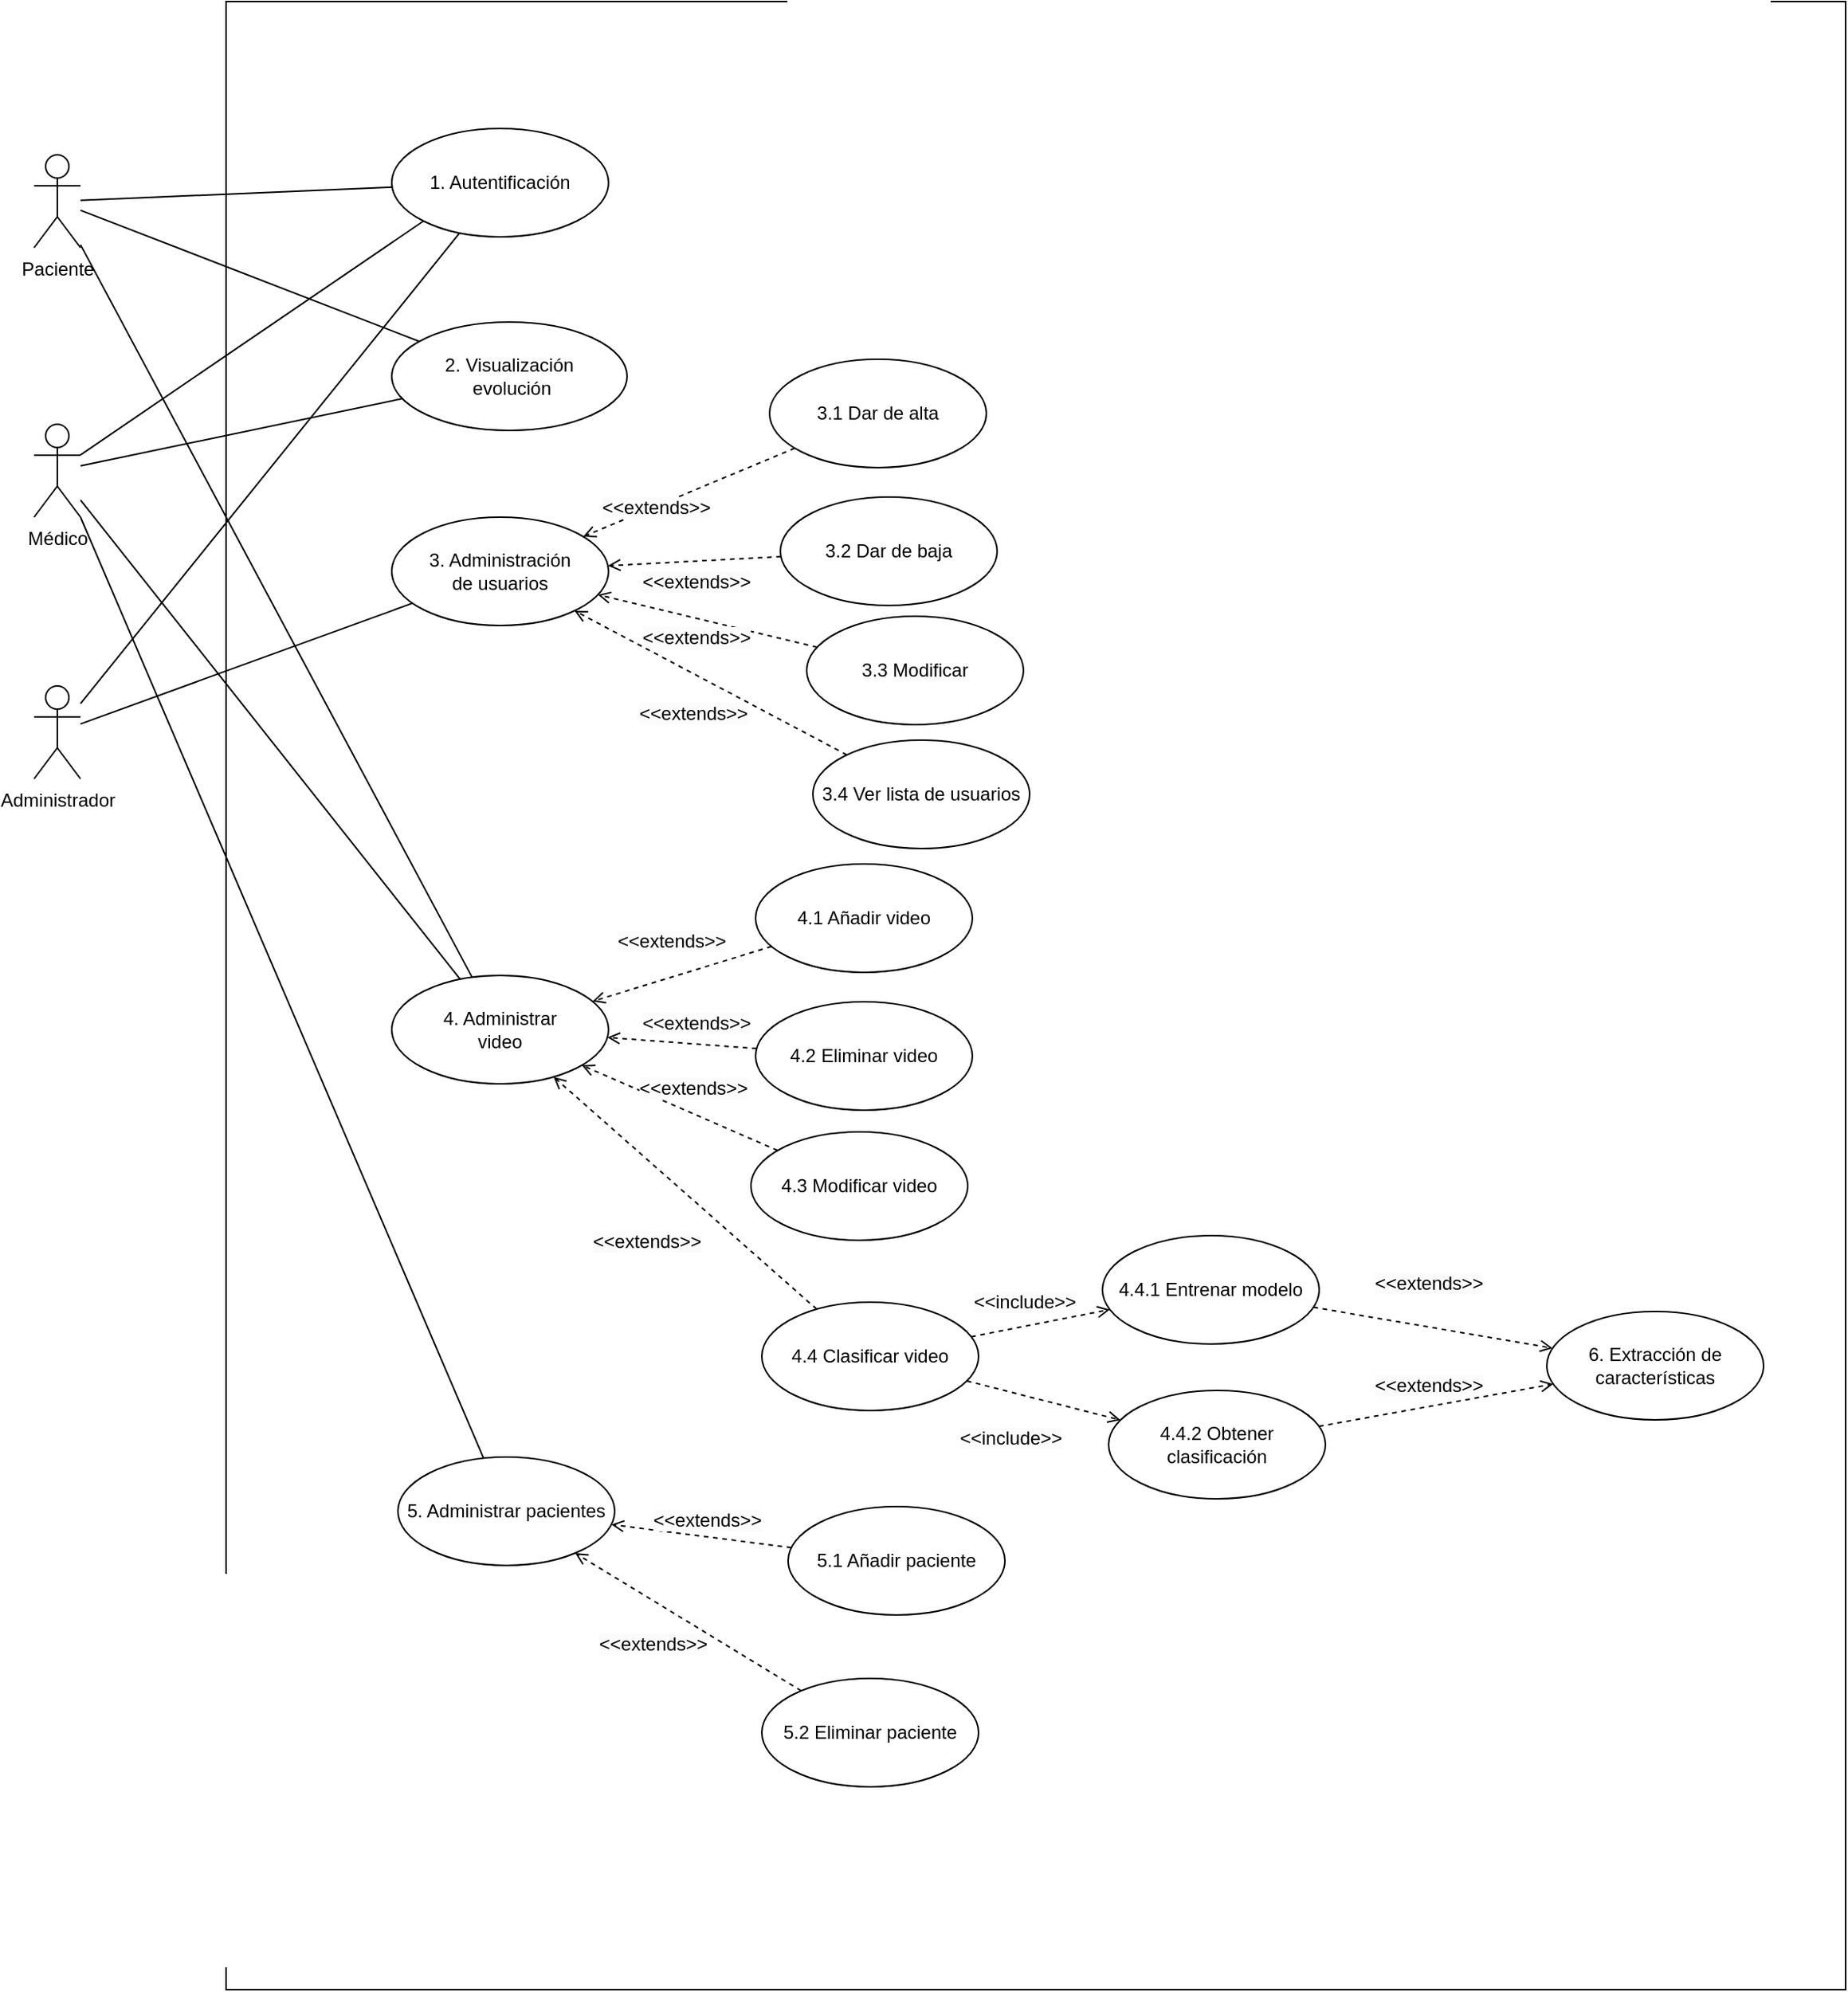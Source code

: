 <mxfile version="23.1.1" type="device" pages="2">
  <diagram name="Página-1" id="3yWqiNdTprwdkEcRoHAZ">
    <mxGraphModel dx="1380" dy="759" grid="0" gridSize="10" guides="1" tooltips="1" connect="1" arrows="1" fold="1" page="1" pageScale="1" pageWidth="827" pageHeight="1169" math="0" shadow="0">
      <root>
        <mxCell id="0" />
        <mxCell id="1" parent="0" />
        <mxCell id="o3dbjzflwRDQtXly97bw-8" value="" style="rounded=0;whiteSpace=wrap;html=1;" parent="1" vertex="1">
          <mxGeometry x="179" y="93" width="1046" height="1284" as="geometry" />
        </mxCell>
        <mxCell id="o3dbjzflwRDQtXly97bw-31" style="rounded=0;orthogonalLoop=1;jettySize=auto;html=1;endArrow=none;endFill=0;" parent="1" source="o3dbjzflwRDQtXly97bw-1" target="o3dbjzflwRDQtXly97bw-22" edge="1">
          <mxGeometry relative="1" as="geometry" />
        </mxCell>
        <mxCell id="o3dbjzflwRDQtXly97bw-44" style="rounded=0;orthogonalLoop=1;jettySize=auto;html=1;endArrow=none;endFill=0;" parent="1" source="o3dbjzflwRDQtXly97bw-1" target="o3dbjzflwRDQtXly97bw-27" edge="1">
          <mxGeometry relative="1" as="geometry" />
        </mxCell>
        <mxCell id="o3dbjzflwRDQtXly97bw-1" value="Paciente" style="shape=umlActor;verticalLabelPosition=bottom;verticalAlign=top;html=1;" parent="1" vertex="1">
          <mxGeometry x="55" y="192" width="30" height="60" as="geometry" />
        </mxCell>
        <mxCell id="o3dbjzflwRDQtXly97bw-19" style="rounded=0;orthogonalLoop=1;jettySize=auto;html=1;endArrow=none;endFill=0;entryX=0;entryY=1;entryDx=0;entryDy=0;" parent="1" source="o3dbjzflwRDQtXly97bw-2" target="o3dbjzflwRDQtXly97bw-12" edge="1">
          <mxGeometry relative="1" as="geometry" />
        </mxCell>
        <mxCell id="o3dbjzflwRDQtXly97bw-29" style="rounded=0;orthogonalLoop=1;jettySize=auto;html=1;endArrow=none;endFill=0;" parent="1" source="o3dbjzflwRDQtXly97bw-2" target="o3dbjzflwRDQtXly97bw-22" edge="1">
          <mxGeometry relative="1" as="geometry" />
        </mxCell>
        <mxCell id="o3dbjzflwRDQtXly97bw-43" style="rounded=0;orthogonalLoop=1;jettySize=auto;html=1;endArrow=none;endFill=0;" parent="1" source="o3dbjzflwRDQtXly97bw-2" target="o3dbjzflwRDQtXly97bw-27" edge="1">
          <mxGeometry relative="1" as="geometry" />
        </mxCell>
        <mxCell id="yI8puZWht6vocxC9g-dl-2" style="rounded=0;orthogonalLoop=1;jettySize=auto;html=1;exitX=1;exitY=1;exitDx=0;exitDy=0;exitPerimeter=0;endArrow=none;endFill=0;" parent="1" source="o3dbjzflwRDQtXly97bw-2" target="yI8puZWht6vocxC9g-dl-1" edge="1">
          <mxGeometry relative="1" as="geometry" />
        </mxCell>
        <mxCell id="o3dbjzflwRDQtXly97bw-2" value="Médico" style="shape=umlActor;verticalLabelPosition=bottom;verticalAlign=top;html=1;" parent="1" vertex="1">
          <mxGeometry x="55" y="366" width="30" height="60" as="geometry" />
        </mxCell>
        <mxCell id="o3dbjzflwRDQtXly97bw-33" style="rounded=0;orthogonalLoop=1;jettySize=auto;html=1;endArrow=none;endFill=0;" parent="1" source="o3dbjzflwRDQtXly97bw-3" target="o3dbjzflwRDQtXly97bw-26" edge="1">
          <mxGeometry relative="1" as="geometry" />
        </mxCell>
        <mxCell id="o3dbjzflwRDQtXly97bw-3" value="Administrador" style="shape=umlActor;verticalLabelPosition=bottom;verticalAlign=top;html=1;" parent="1" vertex="1">
          <mxGeometry x="55" y="535" width="30" height="60" as="geometry" />
        </mxCell>
        <mxCell id="o3dbjzflwRDQtXly97bw-12" value="1. Autentificación" style="ellipse;whiteSpace=wrap;html=1;" parent="1" vertex="1">
          <mxGeometry x="286" y="175" width="140" height="70" as="geometry" />
        </mxCell>
        <mxCell id="o3dbjzflwRDQtXly97bw-17" style="rounded=0;orthogonalLoop=1;jettySize=auto;html=1;endArrow=none;endFill=0;" parent="1" source="o3dbjzflwRDQtXly97bw-3" target="o3dbjzflwRDQtXly97bw-12" edge="1">
          <mxGeometry relative="1" as="geometry" />
        </mxCell>
        <mxCell id="o3dbjzflwRDQtXly97bw-21" style="rounded=0;orthogonalLoop=1;jettySize=auto;html=1;endArrow=none;endFill=0;" parent="1" source="o3dbjzflwRDQtXly97bw-1" target="o3dbjzflwRDQtXly97bw-12" edge="1">
          <mxGeometry relative="1" as="geometry" />
        </mxCell>
        <mxCell id="o3dbjzflwRDQtXly97bw-22" value="2. Visualización&lt;br&gt;&amp;nbsp;evolución" style="ellipse;whiteSpace=wrap;html=1;" parent="1" vertex="1">
          <mxGeometry x="286" y="300" width="152" height="70" as="geometry" />
        </mxCell>
        <mxCell id="o3dbjzflwRDQtXly97bw-26" value="3. Administración&lt;br&gt;de usuarios" style="ellipse;whiteSpace=wrap;html=1;" parent="1" vertex="1">
          <mxGeometry x="286" y="426" width="140" height="70" as="geometry" />
        </mxCell>
        <mxCell id="o3dbjzflwRDQtXly97bw-27" value="4. Administrar &lt;br&gt;video" style="ellipse;whiteSpace=wrap;html=1;" parent="1" vertex="1">
          <mxGeometry x="286" y="722" width="140" height="70" as="geometry" />
        </mxCell>
        <mxCell id="o3dbjzflwRDQtXly97bw-37" style="rounded=0;orthogonalLoop=1;jettySize=auto;html=1;dashed=1;endArrow=open;endFill=0;" parent="1" source="o3dbjzflwRDQtXly97bw-34" target="o3dbjzflwRDQtXly97bw-26" edge="1">
          <mxGeometry relative="1" as="geometry" />
        </mxCell>
        <mxCell id="o3dbjzflwRDQtXly97bw-34" value="3.1 Dar de alta" style="ellipse;whiteSpace=wrap;html=1;" parent="1" vertex="1">
          <mxGeometry x="530" y="324" width="140" height="70" as="geometry" />
        </mxCell>
        <mxCell id="o3dbjzflwRDQtXly97bw-38" style="rounded=0;orthogonalLoop=1;jettySize=auto;html=1;dashed=1;endArrow=open;endFill=0;" parent="1" source="o3dbjzflwRDQtXly97bw-35" target="o3dbjzflwRDQtXly97bw-26" edge="1">
          <mxGeometry relative="1" as="geometry" />
        </mxCell>
        <mxCell id="o3dbjzflwRDQtXly97bw-35" value="3.2 Dar de baja" style="ellipse;whiteSpace=wrap;html=1;" parent="1" vertex="1">
          <mxGeometry x="537" y="413" width="140" height="70" as="geometry" />
        </mxCell>
        <mxCell id="o3dbjzflwRDQtXly97bw-39" style="rounded=0;orthogonalLoop=1;jettySize=auto;html=1;dashed=1;endArrow=open;endFill=0;" parent="1" source="o3dbjzflwRDQtXly97bw-36" target="o3dbjzflwRDQtXly97bw-26" edge="1">
          <mxGeometry relative="1" as="geometry" />
        </mxCell>
        <mxCell id="o3dbjzflwRDQtXly97bw-36" value="3.3 Modificar" style="ellipse;whiteSpace=wrap;html=1;" parent="1" vertex="1">
          <mxGeometry x="554" y="490" width="140" height="70" as="geometry" />
        </mxCell>
        <mxCell id="o3dbjzflwRDQtXly97bw-40" value="&lt;span style=&quot;color: rgb(0, 0, 0); font-family: Helvetica; font-size: 12px; font-style: normal; font-variant-ligatures: normal; font-variant-caps: normal; font-weight: 400; letter-spacing: normal; orphans: 2; text-align: center; text-indent: 0px; text-transform: none; widows: 2; word-spacing: 0px; -webkit-text-stroke-width: 0px; background-color: rgb(251, 251, 251); text-decoration-thickness: initial; text-decoration-style: initial; text-decoration-color: initial; float: none; display: inline !important;&quot;&gt;&amp;lt;&amp;lt;extends&amp;gt;&amp;gt;&lt;/span&gt;" style="text;whiteSpace=wrap;html=1;" parent="1" vertex="1">
          <mxGeometry x="420" y="406" width="98" height="36" as="geometry" />
        </mxCell>
        <mxCell id="o3dbjzflwRDQtXly97bw-41" value="&lt;span style=&quot;color: rgb(0, 0, 0); font-family: Helvetica; font-size: 12px; font-style: normal; font-variant-ligatures: normal; font-variant-caps: normal; font-weight: 400; letter-spacing: normal; orphans: 2; text-align: center; text-indent: 0px; text-transform: none; widows: 2; word-spacing: 0px; -webkit-text-stroke-width: 0px; background-color: rgb(251, 251, 251); text-decoration-thickness: initial; text-decoration-style: initial; text-decoration-color: initial; float: none; display: inline !important;&quot;&gt;&amp;lt;&amp;lt;extends&amp;gt;&amp;gt;&lt;/span&gt;" style="text;whiteSpace=wrap;html=1;" parent="1" vertex="1">
          <mxGeometry x="446" y="454" width="98" height="36" as="geometry" />
        </mxCell>
        <mxCell id="o3dbjzflwRDQtXly97bw-42" value="&lt;span style=&quot;color: rgb(0, 0, 0); font-family: Helvetica; font-size: 12px; font-style: normal; font-variant-ligatures: normal; font-variant-caps: normal; font-weight: 400; letter-spacing: normal; orphans: 2; text-align: center; text-indent: 0px; text-transform: none; widows: 2; word-spacing: 0px; -webkit-text-stroke-width: 0px; background-color: rgb(251, 251, 251); text-decoration-thickness: initial; text-decoration-style: initial; text-decoration-color: initial; float: none; display: inline !important;&quot;&gt;&amp;lt;&amp;lt;extends&amp;gt;&amp;gt;&lt;/span&gt;" style="text;whiteSpace=wrap;html=1;" parent="1" vertex="1">
          <mxGeometry x="446" y="490" width="98" height="36" as="geometry" />
        </mxCell>
        <mxCell id="o3dbjzflwRDQtXly97bw-49" style="rounded=0;orthogonalLoop=1;jettySize=auto;html=1;dashed=1;endArrow=open;endFill=0;" parent="1" source="o3dbjzflwRDQtXly97bw-45" target="o3dbjzflwRDQtXly97bw-27" edge="1">
          <mxGeometry relative="1" as="geometry" />
        </mxCell>
        <mxCell id="o3dbjzflwRDQtXly97bw-45" value="4.1 Añadir video" style="ellipse;whiteSpace=wrap;html=1;" parent="1" vertex="1">
          <mxGeometry x="521" y="650" width="140" height="70" as="geometry" />
        </mxCell>
        <mxCell id="o3dbjzflwRDQtXly97bw-50" style="rounded=0;orthogonalLoop=1;jettySize=auto;html=1;dashed=1;endArrow=open;endFill=0;" parent="1" source="o3dbjzflwRDQtXly97bw-46" target="o3dbjzflwRDQtXly97bw-27" edge="1">
          <mxGeometry relative="1" as="geometry" />
        </mxCell>
        <mxCell id="o3dbjzflwRDQtXly97bw-46" value="4.2 Eliminar video" style="ellipse;whiteSpace=wrap;html=1;" parent="1" vertex="1">
          <mxGeometry x="521" y="739" width="140" height="70" as="geometry" />
        </mxCell>
        <mxCell id="o3dbjzflwRDQtXly97bw-51" style="rounded=0;orthogonalLoop=1;jettySize=auto;html=1;dashed=1;endArrow=open;endFill=0;" parent="1" source="o3dbjzflwRDQtXly97bw-47" target="o3dbjzflwRDQtXly97bw-27" edge="1">
          <mxGeometry relative="1" as="geometry" />
        </mxCell>
        <mxCell id="o3dbjzflwRDQtXly97bw-47" value="4.3 Modificar video" style="ellipse;whiteSpace=wrap;html=1;" parent="1" vertex="1">
          <mxGeometry x="518" y="823" width="140" height="70" as="geometry" />
        </mxCell>
        <mxCell id="o3dbjzflwRDQtXly97bw-52" style="rounded=0;orthogonalLoop=1;jettySize=auto;html=1;dashed=1;endArrow=open;endFill=0;" parent="1" source="o3dbjzflwRDQtXly97bw-48" target="o3dbjzflwRDQtXly97bw-27" edge="1">
          <mxGeometry relative="1" as="geometry" />
        </mxCell>
        <mxCell id="o3dbjzflwRDQtXly97bw-62" style="rounded=0;orthogonalLoop=1;jettySize=auto;html=1;dashed=1;endArrow=open;endFill=0;" parent="1" source="o3dbjzflwRDQtXly97bw-48" target="o3dbjzflwRDQtXly97bw-57" edge="1">
          <mxGeometry relative="1" as="geometry" />
        </mxCell>
        <mxCell id="o3dbjzflwRDQtXly97bw-63" style="rounded=0;orthogonalLoop=1;jettySize=auto;html=1;dashed=1;endArrow=open;endFill=0;" parent="1" source="o3dbjzflwRDQtXly97bw-48" target="o3dbjzflwRDQtXly97bw-61" edge="1">
          <mxGeometry relative="1" as="geometry" />
        </mxCell>
        <mxCell id="o3dbjzflwRDQtXly97bw-48" value="4.4 Clasificar video" style="ellipse;whiteSpace=wrap;html=1;" parent="1" vertex="1">
          <mxGeometry x="525" y="933" width="140" height="70" as="geometry" />
        </mxCell>
        <mxCell id="o3dbjzflwRDQtXly97bw-53" value="&lt;span style=&quot;color: rgb(0, 0, 0); font-family: Helvetica; font-size: 12px; font-style: normal; font-variant-ligatures: normal; font-variant-caps: normal; font-weight: 400; letter-spacing: normal; orphans: 2; text-align: center; text-indent: 0px; text-transform: none; widows: 2; word-spacing: 0px; -webkit-text-stroke-width: 0px; background-color: rgb(251, 251, 251); text-decoration-thickness: initial; text-decoration-style: initial; text-decoration-color: initial; float: none; display: inline !important;&quot;&gt;&amp;lt;&amp;lt;extends&amp;gt;&amp;gt;&lt;/span&gt;" style="text;whiteSpace=wrap;html=1;" parent="1" vertex="1">
          <mxGeometry x="430" y="686" width="98" height="36" as="geometry" />
        </mxCell>
        <mxCell id="o3dbjzflwRDQtXly97bw-54" value="&lt;span style=&quot;color: rgb(0, 0, 0); font-family: Helvetica; font-size: 12px; font-style: normal; font-variant-ligatures: normal; font-variant-caps: normal; font-weight: 400; letter-spacing: normal; orphans: 2; text-align: center; text-indent: 0px; text-transform: none; widows: 2; word-spacing: 0px; -webkit-text-stroke-width: 0px; background-color: rgb(251, 251, 251); text-decoration-thickness: initial; text-decoration-style: initial; text-decoration-color: initial; float: none; display: inline !important;&quot;&gt;&amp;lt;&amp;lt;extends&amp;gt;&amp;gt;&lt;/span&gt;" style="text;whiteSpace=wrap;html=1;" parent="1" vertex="1">
          <mxGeometry x="446" y="739" width="98" height="36" as="geometry" />
        </mxCell>
        <mxCell id="o3dbjzflwRDQtXly97bw-55" value="&lt;span style=&quot;color: rgb(0, 0, 0); font-family: Helvetica; font-size: 12px; font-style: normal; font-variant-ligatures: normal; font-variant-caps: normal; font-weight: 400; letter-spacing: normal; orphans: 2; text-align: center; text-indent: 0px; text-transform: none; widows: 2; word-spacing: 0px; -webkit-text-stroke-width: 0px; background-color: rgb(251, 251, 251); text-decoration-thickness: initial; text-decoration-style: initial; text-decoration-color: initial; float: none; display: inline !important;&quot;&gt;&amp;lt;&amp;lt;extends&amp;gt;&amp;gt;&lt;/span&gt;" style="text;whiteSpace=wrap;html=1;" parent="1" vertex="1">
          <mxGeometry x="444" y="781" width="98" height="36" as="geometry" />
        </mxCell>
        <mxCell id="o3dbjzflwRDQtXly97bw-56" value="&lt;span style=&quot;color: rgb(0, 0, 0); font-family: Helvetica; font-size: 12px; font-style: normal; font-variant-ligatures: normal; font-variant-caps: normal; font-weight: 400; letter-spacing: normal; orphans: 2; text-align: center; text-indent: 0px; text-transform: none; widows: 2; word-spacing: 0px; -webkit-text-stroke-width: 0px; background-color: rgb(251, 251, 251); text-decoration-thickness: initial; text-decoration-style: initial; text-decoration-color: initial; float: none; display: inline !important;&quot;&gt;&amp;lt;&amp;lt;extends&amp;gt;&amp;gt;&lt;/span&gt;" style="text;whiteSpace=wrap;html=1;" parent="1" vertex="1">
          <mxGeometry x="414" y="880" width="98" height="36" as="geometry" />
        </mxCell>
        <mxCell id="Bu2kThRFOokXUmRy2bMy-2" style="rounded=0;orthogonalLoop=1;jettySize=auto;html=1;dashed=1;endArrow=open;endFill=0;" parent="1" source="o3dbjzflwRDQtXly97bw-57" target="Bu2kThRFOokXUmRy2bMy-1" edge="1">
          <mxGeometry relative="1" as="geometry" />
        </mxCell>
        <mxCell id="o3dbjzflwRDQtXly97bw-57" value="4.4.1 Entrenar modelo" style="ellipse;whiteSpace=wrap;html=1;" parent="1" vertex="1">
          <mxGeometry x="745" y="890" width="140" height="70" as="geometry" />
        </mxCell>
        <mxCell id="o3dbjzflwRDQtXly97bw-58" value="3.4 Ver lista de usuarios" style="ellipse;whiteSpace=wrap;html=1;" parent="1" vertex="1">
          <mxGeometry x="558" y="570" width="140" height="70" as="geometry" />
        </mxCell>
        <mxCell id="o3dbjzflwRDQtXly97bw-59" value="&lt;span style=&quot;color: rgb(0, 0, 0); font-family: Helvetica; font-size: 12px; font-style: normal; font-variant-ligatures: normal; font-variant-caps: normal; font-weight: 400; letter-spacing: normal; orphans: 2; text-align: center; text-indent: 0px; text-transform: none; widows: 2; word-spacing: 0px; -webkit-text-stroke-width: 0px; background-color: rgb(251, 251, 251); text-decoration-thickness: initial; text-decoration-style: initial; text-decoration-color: initial; float: none; display: inline !important;&quot;&gt;&amp;lt;&amp;lt;extends&amp;gt;&amp;gt;&lt;/span&gt;" style="text;whiteSpace=wrap;html=1;" parent="1" vertex="1">
          <mxGeometry x="444" y="539" width="98" height="36" as="geometry" />
        </mxCell>
        <mxCell id="o3dbjzflwRDQtXly97bw-60" style="rounded=0;orthogonalLoop=1;jettySize=auto;html=1;dashed=1;endArrow=open;endFill=0;" parent="1" source="o3dbjzflwRDQtXly97bw-58" target="o3dbjzflwRDQtXly97bw-26" edge="1">
          <mxGeometry relative="1" as="geometry">
            <mxPoint x="541" y="713" as="sourcePoint" />
            <mxPoint x="426" y="749" as="targetPoint" />
          </mxGeometry>
        </mxCell>
        <mxCell id="Bu2kThRFOokXUmRy2bMy-3" style="rounded=0;orthogonalLoop=1;jettySize=auto;html=1;dashed=1;endArrow=open;endFill=0;" parent="1" source="o3dbjzflwRDQtXly97bw-61" target="Bu2kThRFOokXUmRy2bMy-1" edge="1">
          <mxGeometry relative="1" as="geometry" />
        </mxCell>
        <mxCell id="o3dbjzflwRDQtXly97bw-61" value="4.4.2 Obtener clasificación" style="ellipse;whiteSpace=wrap;html=1;" parent="1" vertex="1">
          <mxGeometry x="749" y="990" width="140" height="70" as="geometry" />
        </mxCell>
        <mxCell id="o3dbjzflwRDQtXly97bw-64" value="&lt;span style=&quot;color: rgb(0, 0, 0); font-family: Helvetica; font-size: 12px; font-style: normal; font-variant-ligatures: normal; font-variant-caps: normal; font-weight: 400; letter-spacing: normal; orphans: 2; text-align: center; text-indent: 0px; text-transform: none; widows: 2; word-spacing: 0px; -webkit-text-stroke-width: 0px; background-color: rgb(251, 251, 251); text-decoration-thickness: initial; text-decoration-style: initial; text-decoration-color: initial; float: none; display: inline !important;&quot;&gt;&amp;lt;&amp;lt;include&amp;gt;&amp;gt;&lt;/span&gt;" style="text;whiteSpace=wrap;html=1;" parent="1" vertex="1">
          <mxGeometry x="660" y="919" width="17" height="8" as="geometry" />
        </mxCell>
        <mxCell id="o3dbjzflwRDQtXly97bw-65" value="&lt;span style=&quot;color: rgb(0, 0, 0); font-family: Helvetica; font-size: 12px; font-style: normal; font-variant-ligatures: normal; font-variant-caps: normal; font-weight: 400; letter-spacing: normal; orphans: 2; text-align: center; text-indent: 0px; text-transform: none; widows: 2; word-spacing: 0px; -webkit-text-stroke-width: 0px; background-color: rgb(251, 251, 251); text-decoration-thickness: initial; text-decoration-style: initial; text-decoration-color: initial; float: none; display: inline !important;&quot;&gt;&amp;lt;&amp;lt;include&amp;gt;&amp;gt;&lt;/span&gt;" style="text;whiteSpace=wrap;html=1;" parent="1" vertex="1">
          <mxGeometry x="651" y="1007" width="94" height="36" as="geometry" />
        </mxCell>
        <mxCell id="yI8puZWht6vocxC9g-dl-1" value="5. Administrar pacientes" style="ellipse;whiteSpace=wrap;html=1;" parent="1" vertex="1">
          <mxGeometry x="290" y="1033" width="140" height="70" as="geometry" />
        </mxCell>
        <mxCell id="yI8puZWht6vocxC9g-dl-6" value="5.1 Añadir paciente" style="ellipse;whiteSpace=wrap;html=1;" parent="1" vertex="1">
          <mxGeometry x="542" y="1065" width="140" height="70" as="geometry" />
        </mxCell>
        <mxCell id="yI8puZWht6vocxC9g-dl-9" style="rounded=0;orthogonalLoop=1;jettySize=auto;html=1;dashed=1;endArrow=open;endFill=0;" parent="1" source="yI8puZWht6vocxC9g-dl-6" target="yI8puZWht6vocxC9g-dl-1" edge="1">
          <mxGeometry relative="1" as="geometry">
            <mxPoint x="554" y="1007" as="sourcePoint" />
            <mxPoint x="418" y="1065" as="targetPoint" />
          </mxGeometry>
        </mxCell>
        <mxCell id="yI8puZWht6vocxC9g-dl-10" value="&lt;span style=&quot;color: rgb(0, 0, 0); font-family: Helvetica; font-size: 12px; font-style: normal; font-variant-ligatures: normal; font-variant-caps: normal; font-weight: 400; letter-spacing: normal; orphans: 2; text-align: center; text-indent: 0px; text-transform: none; widows: 2; word-spacing: 0px; -webkit-text-stroke-width: 0px; background-color: rgb(251, 251, 251); text-decoration-thickness: initial; text-decoration-style: initial; text-decoration-color: initial; float: none; display: inline !important;&quot;&gt;&amp;lt;&amp;lt;extends&amp;gt;&amp;gt;&lt;/span&gt;" style="text;whiteSpace=wrap;html=1;" parent="1" vertex="1">
          <mxGeometry x="453" y="1060" width="98" height="36" as="geometry" />
        </mxCell>
        <mxCell id="yI8puZWht6vocxC9g-dl-11" value="5.2 Eliminar paciente" style="ellipse;whiteSpace=wrap;html=1;" parent="1" vertex="1">
          <mxGeometry x="525" y="1176" width="140" height="70" as="geometry" />
        </mxCell>
        <mxCell id="yI8puZWht6vocxC9g-dl-12" style="rounded=0;orthogonalLoop=1;jettySize=auto;html=1;dashed=1;endArrow=open;endFill=0;" parent="1" source="yI8puZWht6vocxC9g-dl-11" target="yI8puZWht6vocxC9g-dl-1" edge="1">
          <mxGeometry relative="1" as="geometry">
            <mxPoint x="478" y="1188" as="sourcePoint" />
            <mxPoint x="362" y="1173" as="targetPoint" />
          </mxGeometry>
        </mxCell>
        <mxCell id="yI8puZWht6vocxC9g-dl-13" value="&lt;span style=&quot;color: rgb(0, 0, 0); font-family: Helvetica; font-size: 12px; font-style: normal; font-variant-ligatures: normal; font-variant-caps: normal; font-weight: 400; letter-spacing: normal; orphans: 2; text-align: center; text-indent: 0px; text-transform: none; widows: 2; word-spacing: 0px; -webkit-text-stroke-width: 0px; background-color: rgb(251, 251, 251); text-decoration-thickness: initial; text-decoration-style: initial; text-decoration-color: initial; float: none; display: inline !important;&quot;&gt;&amp;lt;&amp;lt;extends&amp;gt;&amp;gt;&lt;/span&gt;" style="text;whiteSpace=wrap;html=1;" parent="1" vertex="1">
          <mxGeometry x="418" y="1140" width="98" height="36" as="geometry" />
        </mxCell>
        <mxCell id="Bu2kThRFOokXUmRy2bMy-1" value="6. Extracción de características" style="ellipse;whiteSpace=wrap;html=1;" parent="1" vertex="1">
          <mxGeometry x="1032" y="939" width="140" height="70" as="geometry" />
        </mxCell>
        <mxCell id="Bu2kThRFOokXUmRy2bMy-4" value="&lt;span style=&quot;color: rgb(0, 0, 0); font-family: Helvetica; font-size: 12px; font-style: normal; font-variant-ligatures: normal; font-variant-caps: normal; font-weight: 400; letter-spacing: normal; orphans: 2; text-align: center; text-indent: 0px; text-transform: none; widows: 2; word-spacing: 0px; -webkit-text-stroke-width: 0px; background-color: rgb(251, 251, 251); text-decoration-thickness: initial; text-decoration-style: initial; text-decoration-color: initial; float: none; display: inline !important;&quot;&gt;&amp;lt;&amp;lt;extends&amp;gt;&amp;gt;&lt;/span&gt;" style="text;whiteSpace=wrap;html=1;" parent="1" vertex="1">
          <mxGeometry x="919" y="907" width="98" height="36" as="geometry" />
        </mxCell>
        <mxCell id="Bu2kThRFOokXUmRy2bMy-5" value="&lt;span style=&quot;color: rgb(0, 0, 0); font-family: Helvetica; font-size: 12px; font-style: normal; font-variant-ligatures: normal; font-variant-caps: normal; font-weight: 400; letter-spacing: normal; orphans: 2; text-align: center; text-indent: 0px; text-transform: none; widows: 2; word-spacing: 0px; -webkit-text-stroke-width: 0px; background-color: rgb(251, 251, 251); text-decoration-thickness: initial; text-decoration-style: initial; text-decoration-color: initial; float: none; display: inline !important;&quot;&gt;&amp;lt;&amp;lt;extends&amp;gt;&amp;gt;&lt;/span&gt;" style="text;whiteSpace=wrap;html=1;" parent="1" vertex="1">
          <mxGeometry x="919" y="973" width="98" height="36" as="geometry" />
        </mxCell>
      </root>
    </mxGraphModel>
  </diagram>
  <diagram id="3czeJJjxs-LT-41OWTOP" name="Página-2">
    <mxGraphModel dx="2798" dy="1084" grid="0" gridSize="10" guides="1" tooltips="1" connect="1" arrows="1" fold="1" page="1" pageScale="1" pageWidth="827" pageHeight="1169" math="0" shadow="0">
      <root>
        <mxCell id="0" />
        <mxCell id="1" parent="0" />
        <mxCell id="8sUpZ6WILOaMBzxtZopR-1" value="Video" style="whiteSpace=wrap;html=1;align=center;" parent="1" vertex="1">
          <mxGeometry x="154" y="349" width="100" height="40" as="geometry" />
        </mxCell>
        <mxCell id="8sUpZ6WILOaMBzxtZopR-2" value="Médico" style="whiteSpace=wrap;html=1;align=center;" parent="1" vertex="1">
          <mxGeometry x="592" y="79" width="100" height="40" as="geometry" />
        </mxCell>
        <mxCell id="8sUpZ6WILOaMBzxtZopR-21" style="edgeStyle=none;shape=connector;rounded=0;orthogonalLoop=1;jettySize=auto;html=1;entryX=1;entryY=0.5;entryDx=0;entryDy=0;labelBackgroundColor=default;strokeColor=default;align=center;verticalAlign=middle;fontFamily=Helvetica;fontSize=11;fontColor=default;endArrow=none;endFill=0;" parent="1" source="8sUpZ6WILOaMBzxtZopR-3" target="8sUpZ6WILOaMBzxtZopR-6" edge="1">
          <mxGeometry relative="1" as="geometry" />
        </mxCell>
        <mxCell id="8sUpZ6WILOaMBzxtZopR-23" style="edgeStyle=none;shape=connector;rounded=0;orthogonalLoop=1;jettySize=auto;html=1;labelBackgroundColor=default;strokeColor=default;align=center;verticalAlign=middle;fontFamily=Helvetica;fontSize=11;fontColor=default;endArrow=none;endFill=0;" parent="1" source="8sUpZ6WILOaMBzxtZopR-3" target="8sUpZ6WILOaMBzxtZopR-7" edge="1">
          <mxGeometry relative="1" as="geometry" />
        </mxCell>
        <mxCell id="8sUpZ6WILOaMBzxtZopR-3" value="Paciente" style="whiteSpace=wrap;html=1;align=center;" parent="1" vertex="1">
          <mxGeometry x="592" y="349" width="100" height="40" as="geometry" />
        </mxCell>
        <mxCell id="8sUpZ6WILOaMBzxtZopR-22" style="edgeStyle=none;shape=connector;rounded=0;orthogonalLoop=1;jettySize=auto;html=1;entryX=1;entryY=0.5;entryDx=0;entryDy=0;labelBackgroundColor=default;strokeColor=default;align=center;verticalAlign=middle;fontFamily=Helvetica;fontSize=11;fontColor=default;endArrow=none;endFill=0;" parent="1" source="8sUpZ6WILOaMBzxtZopR-6" target="8sUpZ6WILOaMBzxtZopR-1" edge="1">
          <mxGeometry relative="1" as="geometry" />
        </mxCell>
        <mxCell id="8sUpZ6WILOaMBzxtZopR-6" value="Pertenece" style="shape=rhombus;perimeter=rhombusPerimeter;whiteSpace=wrap;html=1;align=center;" parent="1" vertex="1">
          <mxGeometry x="361" y="342" width="120" height="60" as="geometry" />
        </mxCell>
        <mxCell id="8sUpZ6WILOaMBzxtZopR-24" style="edgeStyle=none;shape=connector;rounded=0;orthogonalLoop=1;jettySize=auto;html=1;labelBackgroundColor=default;strokeColor=default;align=center;verticalAlign=middle;fontFamily=Helvetica;fontSize=11;fontColor=default;endArrow=none;endFill=0;" parent="1" source="8sUpZ6WILOaMBzxtZopR-7" target="8sUpZ6WILOaMBzxtZopR-2" edge="1">
          <mxGeometry relative="1" as="geometry" />
        </mxCell>
        <mxCell id="8sUpZ6WILOaMBzxtZopR-7" value="Monitoriza" style="shape=rhombus;perimeter=rhombusPerimeter;whiteSpace=wrap;html=1;align=center;" parent="1" vertex="1">
          <mxGeometry x="582" y="208" width="120" height="60" as="geometry" />
        </mxCell>
        <mxCell id="8sUpZ6WILOaMBzxtZopR-43" style="edgeStyle=none;shape=connector;rounded=0;orthogonalLoop=1;jettySize=auto;html=1;labelBackgroundColor=default;strokeColor=default;align=center;verticalAlign=middle;fontFamily=Helvetica;fontSize=11;fontColor=default;endArrow=none;endFill=0;" parent="1" source="8sUpZ6WILOaMBzxtZopR-8" target="8sUpZ6WILOaMBzxtZopR-1" edge="1">
          <mxGeometry relative="1" as="geometry" />
        </mxCell>
        <mxCell id="8sUpZ6WILOaMBzxtZopR-8" value="Id" style="ellipse;whiteSpace=wrap;html=1;align=center;fontStyle=4;" parent="1" vertex="1">
          <mxGeometry x="69" y="442" width="100" height="40" as="geometry" />
        </mxCell>
        <mxCell id="8sUpZ6WILOaMBzxtZopR-29" style="edgeStyle=none;shape=connector;rounded=0;orthogonalLoop=1;jettySize=auto;html=1;labelBackgroundColor=default;strokeColor=default;align=center;verticalAlign=middle;fontFamily=Helvetica;fontSize=11;fontColor=default;endArrow=none;endFill=0;" parent="1" source="8sUpZ6WILOaMBzxtZopR-9" target="8sUpZ6WILOaMBzxtZopR-3" edge="1">
          <mxGeometry relative="1" as="geometry" />
        </mxCell>
        <mxCell id="8sUpZ6WILOaMBzxtZopR-9" value="Id" style="ellipse;whiteSpace=wrap;html=1;align=center;fontStyle=4;" parent="1" vertex="1">
          <mxGeometry x="536" y="472" width="100" height="40" as="geometry" />
        </mxCell>
        <mxCell id="8sUpZ6WILOaMBzxtZopR-11" style="rounded=0;orthogonalLoop=1;jettySize=auto;html=1;endArrow=none;endFill=0;" parent="1" source="8sUpZ6WILOaMBzxtZopR-10" target="8sUpZ6WILOaMBzxtZopR-2" edge="1">
          <mxGeometry relative="1" as="geometry" />
        </mxCell>
        <mxCell id="8sUpZ6WILOaMBzxtZopR-10" value="Id" style="ellipse;whiteSpace=wrap;html=1;align=center;fontStyle=4;" parent="1" vertex="1">
          <mxGeometry x="420" y="47" width="100" height="40" as="geometry" />
        </mxCell>
        <mxCell id="8sUpZ6WILOaMBzxtZopR-18" style="edgeStyle=none;shape=connector;rounded=0;orthogonalLoop=1;jettySize=auto;html=1;labelBackgroundColor=default;strokeColor=default;align=center;verticalAlign=middle;fontFamily=Helvetica;fontSize=11;fontColor=default;endArrow=none;endFill=0;" parent="1" source="8sUpZ6WILOaMBzxtZopR-14" target="8sUpZ6WILOaMBzxtZopR-2" edge="1">
          <mxGeometry relative="1" as="geometry" />
        </mxCell>
        <mxCell id="8sUpZ6WILOaMBzxtZopR-14" value="Nombre" style="ellipse;whiteSpace=wrap;html=1;align=center;fontFamily=Helvetica;fontSize=11;fontColor=default;" parent="1" vertex="1">
          <mxGeometry x="562" y="7" width="100" height="40" as="geometry" />
        </mxCell>
        <mxCell id="8sUpZ6WILOaMBzxtZopR-19" style="edgeStyle=none;shape=connector;rounded=0;orthogonalLoop=1;jettySize=auto;html=1;labelBackgroundColor=default;strokeColor=default;align=center;verticalAlign=middle;fontFamily=Helvetica;fontSize=11;fontColor=default;endArrow=none;endFill=0;" parent="1" source="8sUpZ6WILOaMBzxtZopR-15" target="8sUpZ6WILOaMBzxtZopR-2" edge="1">
          <mxGeometry relative="1" as="geometry" />
        </mxCell>
        <mxCell id="8sUpZ6WILOaMBzxtZopR-15" value="Apellido1" style="ellipse;whiteSpace=wrap;html=1;align=center;fontFamily=Helvetica;fontSize=11;fontColor=default;" parent="1" vertex="1">
          <mxGeometry x="686" y="19" width="100" height="40" as="geometry" />
        </mxCell>
        <mxCell id="8sUpZ6WILOaMBzxtZopR-20" style="edgeStyle=none;shape=connector;rounded=0;orthogonalLoop=1;jettySize=auto;html=1;labelBackgroundColor=default;strokeColor=default;align=center;verticalAlign=middle;fontFamily=Helvetica;fontSize=11;fontColor=default;endArrow=none;endFill=0;" parent="1" source="8sUpZ6WILOaMBzxtZopR-16" target="8sUpZ6WILOaMBzxtZopR-2" edge="1">
          <mxGeometry relative="1" as="geometry" />
        </mxCell>
        <mxCell id="8sUpZ6WILOaMBzxtZopR-16" value="Apellido2" style="ellipse;whiteSpace=wrap;html=1;align=center;fontFamily=Helvetica;fontSize=11;fontColor=default;" parent="1" vertex="1">
          <mxGeometry x="771" y="69" width="100" height="40" as="geometry" />
        </mxCell>
        <mxCell id="8sUpZ6WILOaMBzxtZopR-25" value="1" style="text;html=1;align=center;verticalAlign=middle;resizable=0;points=[];autosize=1;strokeColor=none;fillColor=none;fontSize=11;fontFamily=Helvetica;fontColor=default;" parent="1" vertex="1">
          <mxGeometry x="645" y="126" width="24" height="25" as="geometry" />
        </mxCell>
        <mxCell id="8sUpZ6WILOaMBzxtZopR-26" value="n" style="text;html=1;align=center;verticalAlign=middle;resizable=0;points=[];autosize=1;strokeColor=none;fillColor=none;fontSize=11;fontFamily=Helvetica;fontColor=default;" parent="1" vertex="1">
          <mxGeometry x="645" y="312" width="24" height="25" as="geometry" />
        </mxCell>
        <mxCell id="8sUpZ6WILOaMBzxtZopR-27" value="n" style="text;html=1;align=center;verticalAlign=middle;resizable=0;points=[];autosize=1;strokeColor=none;fillColor=none;fontSize=11;fontFamily=Helvetica;fontColor=default;" parent="1" vertex="1">
          <mxGeometry x="269" y="347" width="24" height="25" as="geometry" />
        </mxCell>
        <mxCell id="8sUpZ6WILOaMBzxtZopR-28" value="1" style="text;html=1;align=center;verticalAlign=middle;resizable=0;points=[];autosize=1;strokeColor=none;fillColor=none;fontSize=11;fontFamily=Helvetica;fontColor=default;" parent="1" vertex="1">
          <mxGeometry x="553" y="342" width="24" height="25" as="geometry" />
        </mxCell>
        <mxCell id="8sUpZ6WILOaMBzxtZopR-40" style="edgeStyle=none;shape=connector;rounded=0;orthogonalLoop=1;jettySize=auto;html=1;labelBackgroundColor=default;strokeColor=default;align=center;verticalAlign=middle;fontFamily=Helvetica;fontSize=11;fontColor=default;endArrow=none;endFill=0;" parent="1" source="8sUpZ6WILOaMBzxtZopR-30" target="8sUpZ6WILOaMBzxtZopR-3" edge="1">
          <mxGeometry relative="1" as="geometry" />
        </mxCell>
        <mxCell id="8sUpZ6WILOaMBzxtZopR-30" value="Nombre" style="ellipse;whiteSpace=wrap;html=1;align=center;fontFamily=Helvetica;fontSize=11;fontColor=default;" parent="1" vertex="1">
          <mxGeometry x="664" y="470" width="100" height="40" as="geometry" />
        </mxCell>
        <mxCell id="8sUpZ6WILOaMBzxtZopR-39" style="edgeStyle=none;shape=connector;rounded=0;orthogonalLoop=1;jettySize=auto;html=1;labelBackgroundColor=default;strokeColor=default;align=center;verticalAlign=middle;fontFamily=Helvetica;fontSize=11;fontColor=default;endArrow=none;endFill=0;" parent="1" source="8sUpZ6WILOaMBzxtZopR-31" target="8sUpZ6WILOaMBzxtZopR-3" edge="1">
          <mxGeometry relative="1" as="geometry" />
        </mxCell>
        <mxCell id="8sUpZ6WILOaMBzxtZopR-31" value="Apellido1" style="ellipse;whiteSpace=wrap;html=1;align=center;fontFamily=Helvetica;fontSize=11;fontColor=default;" parent="1" vertex="1">
          <mxGeometry x="771" y="419" width="100" height="40" as="geometry" />
        </mxCell>
        <mxCell id="8sUpZ6WILOaMBzxtZopR-38" style="edgeStyle=none;shape=connector;rounded=0;orthogonalLoop=1;jettySize=auto;html=1;labelBackgroundColor=default;strokeColor=default;align=center;verticalAlign=middle;fontFamily=Helvetica;fontSize=11;fontColor=default;endArrow=none;endFill=0;" parent="1" source="8sUpZ6WILOaMBzxtZopR-32" target="8sUpZ6WILOaMBzxtZopR-3" edge="1">
          <mxGeometry relative="1" as="geometry" />
        </mxCell>
        <mxCell id="8sUpZ6WILOaMBzxtZopR-32" value="Apellido2" style="ellipse;whiteSpace=wrap;html=1;align=center;fontFamily=Helvetica;fontSize=11;fontColor=default;" parent="1" vertex="1">
          <mxGeometry x="803" y="355" width="100" height="40" as="geometry" />
        </mxCell>
        <mxCell id="8sUpZ6WILOaMBzxtZopR-37" style="edgeStyle=none;shape=connector;rounded=0;orthogonalLoop=1;jettySize=auto;html=1;labelBackgroundColor=default;strokeColor=default;align=center;verticalAlign=middle;fontFamily=Helvetica;fontSize=11;fontColor=default;endArrow=none;endFill=0;" parent="1" source="8sUpZ6WILOaMBzxtZopR-36" target="8sUpZ6WILOaMBzxtZopR-3" edge="1">
          <mxGeometry relative="1" as="geometry" />
        </mxCell>
        <mxCell id="8sUpZ6WILOaMBzxtZopR-36" value="Sexo" style="ellipse;whiteSpace=wrap;html=1;align=center;fontFamily=Helvetica;fontSize=11;fontColor=default;" parent="1" vertex="1">
          <mxGeometry x="808" y="309" width="100" height="40" as="geometry" />
        </mxCell>
        <mxCell id="8sUpZ6WILOaMBzxtZopR-42" style="edgeStyle=none;shape=connector;rounded=0;orthogonalLoop=1;jettySize=auto;html=1;labelBackgroundColor=default;strokeColor=default;align=center;verticalAlign=middle;fontFamily=Helvetica;fontSize=11;fontColor=default;endArrow=none;endFill=0;" parent="1" source="8sUpZ6WILOaMBzxtZopR-41" target="8sUpZ6WILOaMBzxtZopR-3" edge="1">
          <mxGeometry relative="1" as="geometry" />
        </mxCell>
        <mxCell id="8sUpZ6WILOaMBzxtZopR-41" value="Edad" style="ellipse;whiteSpace=wrap;html=1;align=center;fontFamily=Helvetica;fontSize=11;fontColor=default;" parent="1" vertex="1">
          <mxGeometry x="814" y="259" width="100" height="40" as="geometry" />
        </mxCell>
        <mxCell id="8sUpZ6WILOaMBzxtZopR-51" style="edgeStyle=none;shape=connector;rounded=0;orthogonalLoop=1;jettySize=auto;html=1;entryX=0;entryY=0.75;entryDx=0;entryDy=0;labelBackgroundColor=default;strokeColor=default;align=center;verticalAlign=middle;fontFamily=Helvetica;fontSize=11;fontColor=default;endArrow=none;endFill=0;" parent="1" source="8sUpZ6WILOaMBzxtZopR-45" target="8sUpZ6WILOaMBzxtZopR-1" edge="1">
          <mxGeometry relative="1" as="geometry" />
        </mxCell>
        <mxCell id="8sUpZ6WILOaMBzxtZopR-45" value="Predicción" style="ellipse;whiteSpace=wrap;html=1;align=center;fontFamily=Helvetica;fontSize=11;fontColor=default;" parent="1" vertex="1">
          <mxGeometry x="4" y="386" width="100" height="40" as="geometry" />
        </mxCell>
        <mxCell id="8sUpZ6WILOaMBzxtZopR-50" style="edgeStyle=none;shape=connector;rounded=0;orthogonalLoop=1;jettySize=auto;html=1;labelBackgroundColor=default;strokeColor=default;align=center;verticalAlign=middle;fontFamily=Helvetica;fontSize=11;fontColor=default;endArrow=none;endFill=0;" parent="1" source="8sUpZ6WILOaMBzxtZopR-47" target="8sUpZ6WILOaMBzxtZopR-1" edge="1">
          <mxGeometry relative="1" as="geometry" />
        </mxCell>
        <mxCell id="8sUpZ6WILOaMBzxtZopR-47" value="Mano" style="ellipse;whiteSpace=wrap;html=1;align=center;fontFamily=Helvetica;fontSize=11;fontColor=default;" parent="1" vertex="1">
          <mxGeometry x="-3" y="312" width="100" height="40" as="geometry" />
        </mxCell>
        <mxCell id="8sUpZ6WILOaMBzxtZopR-49" style="edgeStyle=none;shape=connector;rounded=0;orthogonalLoop=1;jettySize=auto;html=1;labelBackgroundColor=default;strokeColor=default;align=center;verticalAlign=middle;fontFamily=Helvetica;fontSize=11;fontColor=default;endArrow=none;endFill=0;" parent="1" source="8sUpZ6WILOaMBzxtZopR-48" target="8sUpZ6WILOaMBzxtZopR-1" edge="1">
          <mxGeometry relative="1" as="geometry" />
        </mxCell>
        <mxCell id="8sUpZ6WILOaMBzxtZopR-48" value="Fecha" style="ellipse;whiteSpace=wrap;html=1;align=center;fontFamily=Helvetica;fontSize=11;fontColor=default;" parent="1" vertex="1">
          <mxGeometry x="19" y="252" width="100" height="40" as="geometry" />
        </mxCell>
      </root>
    </mxGraphModel>
  </diagram>
</mxfile>
